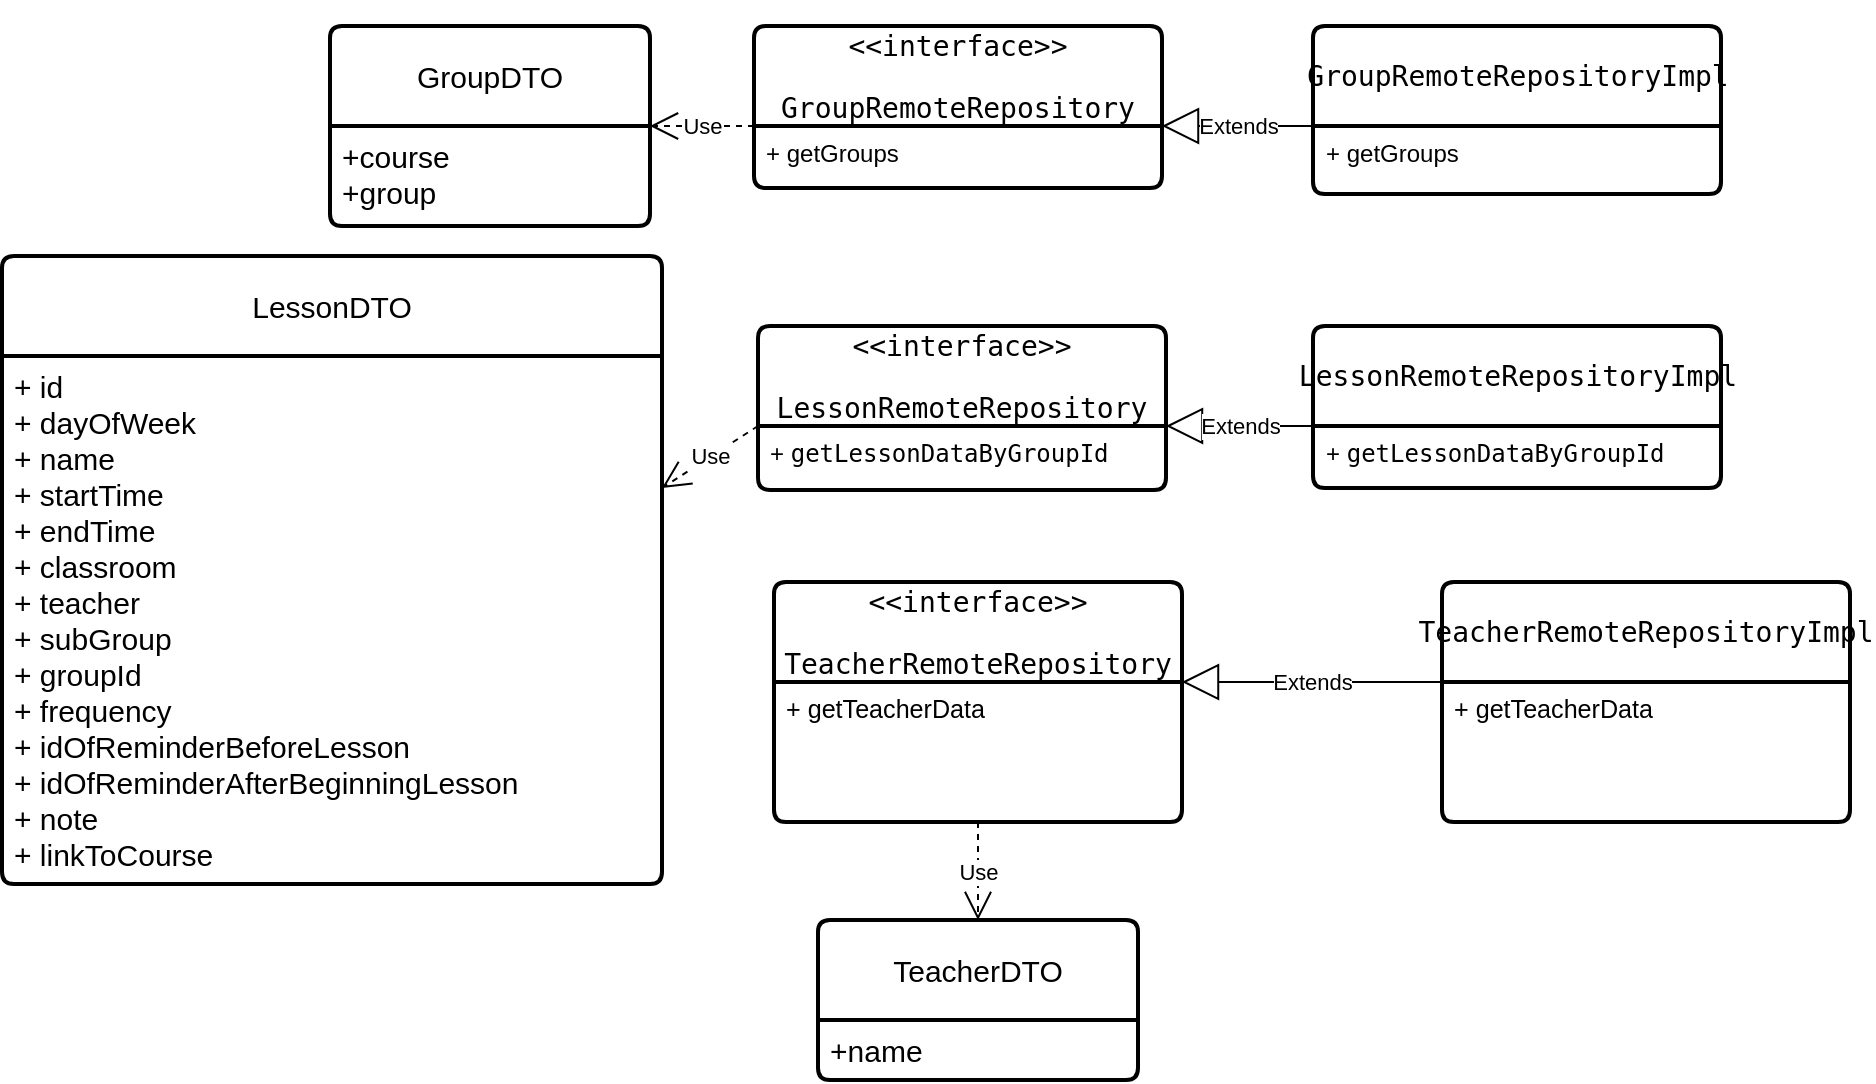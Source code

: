 <mxfile version="26.1.1">
  <diagram name="бд" id="ctb7gI_ueX9C2qkwRM6h">
    <mxGraphModel dx="2062" dy="740" grid="0" gridSize="10" guides="1" tooltips="1" connect="1" arrows="1" fold="1" page="1" pageScale="1" pageWidth="827" pageHeight="1169" math="0" shadow="0">
      <root>
        <mxCell id="0" />
        <mxCell id="1" parent="0" />
        <mxCell id="aLCFNT-XdS_qPV-4GeK4-5" value="&lt;pre style=&quot;font-family: &amp;quot;Fira Code&amp;quot;, monospace;&quot;&gt;&lt;font style=&quot;color: rgb(0, 0, 0);&quot;&gt;&amp;lt;&amp;lt;interface&amp;gt;&amp;gt;&lt;/font&gt;&lt;/pre&gt;&lt;pre style=&quot;font-family: &amp;quot;Fira Code&amp;quot;, monospace;&quot;&gt;&lt;font style=&quot;color: rgb(0, 0, 0);&quot;&gt;GroupRemoteRepository&lt;/font&gt;&lt;/pre&gt;" style="swimlane;childLayout=stackLayout;horizontal=1;startSize=50;horizontalStack=0;rounded=1;fontSize=14;fontStyle=0;strokeWidth=2;resizeParent=0;resizeLast=1;shadow=0;dashed=0;align=center;arcSize=4;whiteSpace=wrap;html=1;" parent="1" vertex="1">
          <mxGeometry x="124" y="35" width="204" height="81" as="geometry" />
        </mxCell>
        <mxCell id="aLCFNT-XdS_qPV-4GeK4-6" value="+ getGroups" style="align=left;strokeColor=none;fillColor=none;spacingLeft=4;spacingRight=4;fontSize=12;verticalAlign=top;resizable=0;rotatable=0;part=1;html=1;whiteSpace=wrap;" parent="aLCFNT-XdS_qPV-4GeK4-5" vertex="1">
          <mxGeometry y="50" width="204" height="31" as="geometry" />
        </mxCell>
        <mxCell id="aLCFNT-XdS_qPV-4GeK4-7" value="&lt;pre style=&quot;font-family: &amp;quot;Fira Code&amp;quot;, monospace;&quot;&gt;&lt;font style=&quot;color: rgb(0, 0, 0);&quot;&gt;&amp;lt;&amp;lt;interface&amp;gt;&amp;gt;&lt;/font&gt;&lt;/pre&gt;&lt;pre style=&quot;font-family: &amp;quot;Fira Code&amp;quot;, monospace;&quot;&gt;&lt;font style=&quot;color: rgb(0, 0, 0);&quot;&gt;LessonRemote&lt;/font&gt;Repository&lt;/pre&gt;" style="swimlane;childLayout=stackLayout;horizontal=1;startSize=50;horizontalStack=0;rounded=1;fontSize=14;fontStyle=0;strokeWidth=2;resizeParent=0;resizeLast=1;shadow=0;dashed=0;align=center;arcSize=4;whiteSpace=wrap;html=1;" parent="1" vertex="1">
          <mxGeometry x="126" y="185" width="204" height="82" as="geometry" />
        </mxCell>
        <mxCell id="aLCFNT-XdS_qPV-4GeK4-8" value="&lt;div&gt;&lt;font style=&quot;color: rgb(0, 0, 0);&quot;&gt;+&amp;nbsp;&lt;span style=&quot;font-family: &amp;quot;Fira Code&amp;quot;, monospace;&quot;&gt;getLessonDataByGroupId&lt;/span&gt;&lt;/font&gt;&lt;/div&gt;" style="align=left;strokeColor=none;fillColor=none;spacingLeft=4;spacingRight=4;fontSize=12;verticalAlign=top;resizable=0;rotatable=0;part=1;html=1;whiteSpace=wrap;" parent="aLCFNT-XdS_qPV-4GeK4-7" vertex="1">
          <mxGeometry y="50" width="204" height="32" as="geometry" />
        </mxCell>
        <mxCell id="aLCFNT-XdS_qPV-4GeK4-11" value="&lt;pre style=&quot;font-family: &amp;quot;Fira Code&amp;quot;, monospace;&quot;&gt;&lt;font style=&quot;color: rgb(0, 0, 0);&quot;&gt;&amp;lt;&amp;lt;interface&amp;gt;&amp;gt;&lt;/font&gt;&lt;/pre&gt;&lt;pre style=&quot;font-family: &amp;quot;Fira Code&amp;quot;, monospace;&quot;&gt;TeacherRemoteRepository&lt;/pre&gt;" style="swimlane;childLayout=stackLayout;horizontal=1;startSize=50;horizontalStack=0;rounded=1;fontSize=14;fontStyle=0;strokeWidth=2;resizeParent=0;resizeLast=1;shadow=0;dashed=0;align=center;arcSize=4;whiteSpace=wrap;html=1;" parent="1" vertex="1">
          <mxGeometry x="134" y="313" width="204" height="120" as="geometry" />
        </mxCell>
        <mxCell id="aLCFNT-XdS_qPV-4GeK4-12" value="&lt;pre style=&quot;font-family: var(--ds-font-family-code); overflow: auto; padding: calc(var(--ds-md-zoom)*8px)calc(var(--ds-md-zoom)*12px); text-wrap-mode: wrap; word-break: break-all; font-size: 12.573px; margin-top: 0px !important; margin-bottom: 0px !important;&quot;&gt;+ getTeacherData&lt;/pre&gt;" style="align=left;strokeColor=none;fillColor=none;spacingLeft=4;spacingRight=4;fontSize=12;verticalAlign=top;resizable=0;rotatable=0;part=1;html=1;whiteSpace=wrap;" parent="aLCFNT-XdS_qPV-4GeK4-11" vertex="1">
          <mxGeometry y="50" width="204" height="70" as="geometry" />
        </mxCell>
        <mxCell id="aLCFNT-XdS_qPV-4GeK4-13" value="Extends" style="endArrow=block;endSize=16;endFill=0;html=1;rounded=0;entryX=1;entryY=0;entryDx=0;entryDy=0;exitX=0;exitY=0;exitDx=0;exitDy=0;" parent="1" source="aLCFNT-XdS_qPV-4GeK4-15" target="aLCFNT-XdS_qPV-4GeK4-12" edge="1">
          <mxGeometry width="160" relative="1" as="geometry">
            <mxPoint x="420" y="557" as="sourcePoint" />
            <mxPoint x="580" y="557" as="targetPoint" />
          </mxGeometry>
        </mxCell>
        <mxCell id="aLCFNT-XdS_qPV-4GeK4-14" value="&lt;pre style=&quot;font-family: &amp;quot;Fira Code&amp;quot;, monospace;&quot;&gt;&lt;span style=&quot;background-color: transparent; color: light-dark(rgb(0, 0, 0), rgb(255, 255, 255)); white-space: normal;&quot;&gt;TeacherRemoteRepositoryImpl&lt;/span&gt;&lt;/pre&gt;" style="swimlane;childLayout=stackLayout;horizontal=1;startSize=50;horizontalStack=0;rounded=1;fontSize=14;fontStyle=0;strokeWidth=2;resizeParent=0;resizeLast=1;shadow=0;dashed=0;align=center;arcSize=4;whiteSpace=wrap;html=1;" parent="1" vertex="1">
          <mxGeometry x="468" y="313" width="204" height="120" as="geometry" />
        </mxCell>
        <mxCell id="aLCFNT-XdS_qPV-4GeK4-15" value="&lt;pre style=&quot;font-family: var(--ds-font-family-code); overflow: auto; padding: calc(var(--ds-md-zoom)*8px)calc(var(--ds-md-zoom)*12px); text-wrap-mode: wrap; word-break: break-all; font-size: 12.573px; margin-top: 0px !important; margin-bottom: 0px !important;&quot;&gt;+ getTeacherData&lt;/pre&gt;" style="align=left;strokeColor=none;fillColor=none;spacingLeft=4;spacingRight=4;fontSize=12;verticalAlign=top;resizable=0;rotatable=0;part=1;html=1;whiteSpace=wrap;" parent="aLCFNT-XdS_qPV-4GeK4-14" vertex="1">
          <mxGeometry y="50" width="204" height="70" as="geometry" />
        </mxCell>
        <mxCell id="aLCFNT-XdS_qPV-4GeK4-19" value="&lt;pre style=&quot;font-family: &amp;quot;Fira Code&amp;quot;, monospace;&quot;&gt;&lt;font style=&quot;background-color: transparent; white-space: normal; color: rgb(0, 0, 0);&quot;&gt;LessonRemote&lt;/font&gt;&lt;span style=&quot;background-color: transparent; color: light-dark(rgb(0, 0, 0), rgb(255, 255, 255)); white-space: normal;&quot;&gt;RepositoryImpl&lt;/span&gt;&lt;/pre&gt;" style="swimlane;childLayout=stackLayout;horizontal=1;startSize=50;horizontalStack=0;rounded=1;fontSize=14;fontStyle=0;strokeWidth=2;resizeParent=0;resizeLast=1;shadow=0;dashed=0;align=center;arcSize=4;whiteSpace=wrap;html=1;" parent="1" vertex="1">
          <mxGeometry x="403.5" y="185" width="204" height="81" as="geometry" />
        </mxCell>
        <mxCell id="aLCFNT-XdS_qPV-4GeK4-20" value="+&amp;nbsp;&lt;span style=&quot;font-family: &amp;quot;Fira Code&amp;quot;, monospace;&quot;&gt;getLessonDataByGroupId&lt;/span&gt;" style="align=left;strokeColor=none;fillColor=none;spacingLeft=4;spacingRight=4;fontSize=12;verticalAlign=top;resizable=0;rotatable=0;part=1;html=1;whiteSpace=wrap;" parent="aLCFNT-XdS_qPV-4GeK4-19" vertex="1">
          <mxGeometry y="50" width="204" height="31" as="geometry" />
        </mxCell>
        <mxCell id="aLCFNT-XdS_qPV-4GeK4-21" value="Extends" style="endArrow=block;endSize=16;endFill=0;html=1;rounded=0;entryX=1;entryY=0;entryDx=0;entryDy=0;exitX=0;exitY=0;exitDx=0;exitDy=0;" parent="1" source="aLCFNT-XdS_qPV-4GeK4-20" target="aLCFNT-XdS_qPV-4GeK4-8" edge="1">
          <mxGeometry width="160" relative="1" as="geometry">
            <mxPoint x="405" y="478" as="sourcePoint" />
            <mxPoint x="340" y="394" as="targetPoint" />
          </mxGeometry>
        </mxCell>
        <mxCell id="aLCFNT-XdS_qPV-4GeK4-22" value="&lt;pre style=&quot;font-family: &amp;quot;Fira Code&amp;quot;, monospace;&quot;&gt;GroupRemoteRepositoryImpl&lt;/pre&gt;" style="swimlane;childLayout=stackLayout;horizontal=1;startSize=50;horizontalStack=0;rounded=1;fontSize=14;fontStyle=0;strokeWidth=2;resizeParent=0;resizeLast=1;shadow=0;dashed=0;align=center;arcSize=4;whiteSpace=wrap;html=1;" parent="1" vertex="1">
          <mxGeometry x="403.5" y="35" width="204" height="84" as="geometry" />
        </mxCell>
        <mxCell id="aLCFNT-XdS_qPV-4GeK4-23" value="+ getGroups" style="align=left;strokeColor=none;fillColor=none;spacingLeft=4;spacingRight=4;fontSize=12;verticalAlign=top;resizable=0;rotatable=0;part=1;html=1;whiteSpace=wrap;" parent="aLCFNT-XdS_qPV-4GeK4-22" vertex="1">
          <mxGeometry y="50" width="204" height="34" as="geometry" />
        </mxCell>
        <mxCell id="aLCFNT-XdS_qPV-4GeK4-24" value="Extends" style="endArrow=block;endSize=16;endFill=0;html=1;rounded=0;entryX=1;entryY=0;entryDx=0;entryDy=0;exitX=0;exitY=0;exitDx=0;exitDy=0;" parent="1" source="aLCFNT-XdS_qPV-4GeK4-23" target="aLCFNT-XdS_qPV-4GeK4-6" edge="1">
          <mxGeometry width="160" relative="1" as="geometry">
            <mxPoint x="421" y="163" as="sourcePoint" />
            <mxPoint x="347" y="95" as="targetPoint" />
          </mxGeometry>
        </mxCell>
        <mxCell id="aLCFNT-XdS_qPV-4GeK4-32" value="Use" style="endArrow=open;endSize=12;dashed=1;html=1;rounded=0;exitX=0;exitY=0;exitDx=0;exitDy=0;entryX=1;entryY=0;entryDx=0;entryDy=0;" parent="1" source="aLCFNT-XdS_qPV-4GeK4-6" target="aLCFNT-XdS_qPV-4GeK4-37" edge="1">
          <mxGeometry width="160" relative="1" as="geometry">
            <mxPoint x="256" y="186" as="sourcePoint" />
            <mxPoint x="416" y="186" as="targetPoint" />
          </mxGeometry>
        </mxCell>
        <mxCell id="aLCFNT-XdS_qPV-4GeK4-33" value="Use" style="endArrow=open;endSize=12;dashed=1;html=1;rounded=0;exitX=0;exitY=0;exitDx=0;exitDy=0;entryX=1;entryY=0.25;entryDx=0;entryDy=0;" parent="1" source="aLCFNT-XdS_qPV-4GeK4-8" target="sVQ-PdgdpAy3A2vfllQu-2" edge="1">
          <mxGeometry width="160" relative="1" as="geometry">
            <mxPoint x="134" y="95" as="sourcePoint" />
            <mxPoint x="80" y="237" as="targetPoint" />
          </mxGeometry>
        </mxCell>
        <mxCell id="aLCFNT-XdS_qPV-4GeK4-34" value="TeacherDTO" style="swimlane;childLayout=stackLayout;horizontal=1;startSize=50;horizontalStack=0;rounded=1;fontSize=15;fontStyle=0;strokeWidth=2;resizeParent=0;resizeLast=1;shadow=0;dashed=0;align=center;arcSize=4;whiteSpace=wrap;html=1;fontColor=default;" parent="1" vertex="1">
          <mxGeometry x="156" y="482" width="160" height="80" as="geometry" />
        </mxCell>
        <mxCell id="aLCFNT-XdS_qPV-4GeK4-35" value="+name" style="align=left;strokeColor=none;fillColor=none;spacingLeft=4;spacingRight=4;fontSize=15;verticalAlign=top;resizable=0;rotatable=0;part=1;html=1;whiteSpace=wrap;" parent="aLCFNT-XdS_qPV-4GeK4-34" vertex="1">
          <mxGeometry y="50" width="160" height="30" as="geometry" />
        </mxCell>
        <mxCell id="aLCFNT-XdS_qPV-4GeK4-36" value="GroupDTO" style="swimlane;childLayout=stackLayout;horizontal=1;startSize=50;horizontalStack=0;rounded=1;fontSize=15;fontStyle=0;strokeWidth=2;resizeParent=0;resizeLast=1;shadow=0;dashed=0;align=center;arcSize=4;whiteSpace=wrap;html=1;fontColor=default;" parent="1" vertex="1">
          <mxGeometry x="-88" y="35" width="160" height="100" as="geometry" />
        </mxCell>
        <mxCell id="aLCFNT-XdS_qPV-4GeK4-37" value="+course&lt;div&gt;+&lt;span style=&quot;background-color: transparent; color: light-dark(rgb(0, 0, 0), rgb(255, 255, 255));&quot;&gt;group&lt;/span&gt;&lt;/div&gt;" style="align=left;strokeColor=none;fillColor=none;spacingLeft=4;spacingRight=4;fontSize=15;verticalAlign=top;resizable=0;rotatable=0;part=1;html=1;whiteSpace=wrap;" parent="aLCFNT-XdS_qPV-4GeK4-36" vertex="1">
          <mxGeometry y="50" width="160" height="50" as="geometry" />
        </mxCell>
        <mxCell id="aLCFNT-XdS_qPV-4GeK4-39" value="Use" style="endArrow=open;endSize=12;dashed=1;html=1;rounded=0;exitX=0.5;exitY=1;exitDx=0;exitDy=0;entryX=0.5;entryY=0;entryDx=0;entryDy=0;" parent="1" source="aLCFNT-XdS_qPV-4GeK4-12" target="aLCFNT-XdS_qPV-4GeK4-34" edge="1">
          <mxGeometry width="160" relative="1" as="geometry">
            <mxPoint x="146" y="255" as="sourcePoint" />
            <mxPoint x="100" y="257" as="targetPoint" />
          </mxGeometry>
        </mxCell>
        <mxCell id="sVQ-PdgdpAy3A2vfllQu-1" value="LessonDTO" style="swimlane;childLayout=stackLayout;horizontal=1;startSize=50;horizontalStack=0;rounded=1;fontSize=15;fontStyle=0;strokeWidth=2;resizeParent=0;resizeLast=1;shadow=0;dashed=0;align=center;arcSize=4;whiteSpace=wrap;html=1;fontColor=default;" parent="1" vertex="1">
          <mxGeometry x="-252" y="150" width="330" height="314" as="geometry" />
        </mxCell>
        <mxCell id="sVQ-PdgdpAy3A2vfllQu-2" value="&lt;div&gt;+ id&amp;nbsp;&lt;/div&gt;&lt;div&gt;+ dayOfWeek&amp;nbsp;&amp;nbsp;&lt;/div&gt;&lt;div&gt;+ name&amp;nbsp;&amp;nbsp;&lt;/div&gt;&lt;div&gt;+ startTime&amp;nbsp;&amp;nbsp;&lt;/div&gt;&lt;div&gt;+ endTime&amp;nbsp;&amp;nbsp;&lt;/div&gt;&lt;div&gt;+ classroom&amp;nbsp;&amp;nbsp;&lt;/div&gt;&lt;div&gt;+ teacher&amp;nbsp;&amp;nbsp;&lt;/div&gt;&lt;div&gt;+ subGroup&amp;nbsp;&amp;nbsp;&lt;/div&gt;&lt;div&gt;+ groupId&amp;nbsp;&amp;nbsp;&lt;/div&gt;&lt;div&gt;+ frequency&amp;nbsp;&amp;nbsp;&lt;/div&gt;&lt;div&gt;+ idOfReminderBeforeLesson&amp;nbsp;&amp;nbsp;&lt;/div&gt;&lt;div&gt;+ idOfReminderAfterBeginningLesson&amp;nbsp;&amp;nbsp;&lt;/div&gt;&lt;div&gt;+ note&amp;nbsp;&amp;nbsp;&lt;/div&gt;&lt;div&gt;+ linkToCourse&amp;nbsp;&amp;nbsp;&lt;/div&gt;" style="align=left;strokeColor=none;fillColor=none;spacingLeft=4;spacingRight=4;fontSize=15;verticalAlign=top;resizable=0;rotatable=0;part=1;html=1;whiteSpace=wrap;" parent="sVQ-PdgdpAy3A2vfllQu-1" vertex="1">
          <mxGeometry y="50" width="330" height="264" as="geometry" />
        </mxCell>
      </root>
    </mxGraphModel>
  </diagram>
</mxfile>
